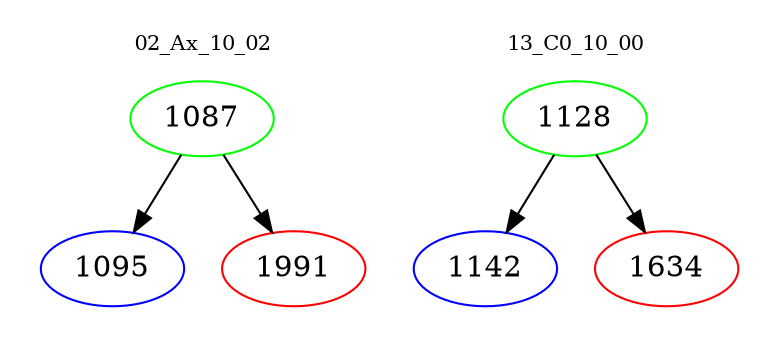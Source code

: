 digraph{
subgraph cluster_0 {
color = white
label = "02_Ax_10_02";
fontsize=10;
T0_1087 [label="1087", color="green"]
T0_1087 -> T0_1095 [color="black"]
T0_1095 [label="1095", color="blue"]
T0_1087 -> T0_1991 [color="black"]
T0_1991 [label="1991", color="red"]
}
subgraph cluster_1 {
color = white
label = "13_C0_10_00";
fontsize=10;
T1_1128 [label="1128", color="green"]
T1_1128 -> T1_1142 [color="black"]
T1_1142 [label="1142", color="blue"]
T1_1128 -> T1_1634 [color="black"]
T1_1634 [label="1634", color="red"]
}
}
